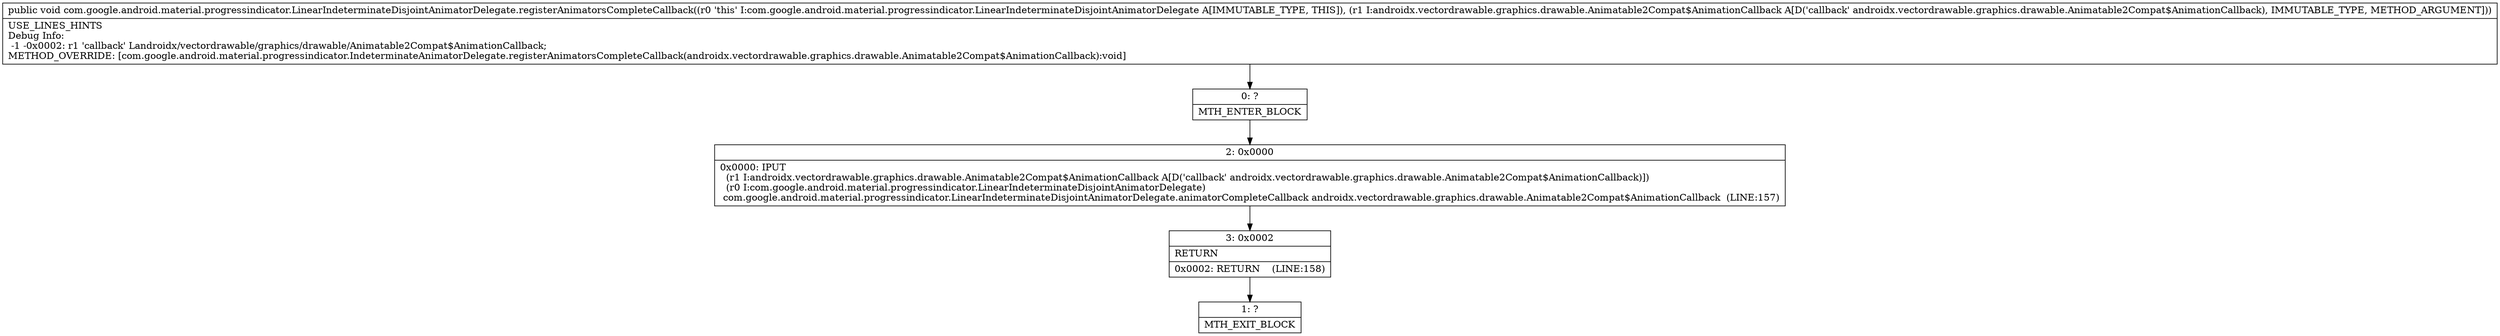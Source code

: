 digraph "CFG forcom.google.android.material.progressindicator.LinearIndeterminateDisjointAnimatorDelegate.registerAnimatorsCompleteCallback(Landroidx\/vectordrawable\/graphics\/drawable\/Animatable2Compat$AnimationCallback;)V" {
Node_0 [shape=record,label="{0\:\ ?|MTH_ENTER_BLOCK\l}"];
Node_2 [shape=record,label="{2\:\ 0x0000|0x0000: IPUT  \l  (r1 I:androidx.vectordrawable.graphics.drawable.Animatable2Compat$AnimationCallback A[D('callback' androidx.vectordrawable.graphics.drawable.Animatable2Compat$AnimationCallback)])\l  (r0 I:com.google.android.material.progressindicator.LinearIndeterminateDisjointAnimatorDelegate)\l com.google.android.material.progressindicator.LinearIndeterminateDisjointAnimatorDelegate.animatorCompleteCallback androidx.vectordrawable.graphics.drawable.Animatable2Compat$AnimationCallback  (LINE:157)\l}"];
Node_3 [shape=record,label="{3\:\ 0x0002|RETURN\l|0x0002: RETURN    (LINE:158)\l}"];
Node_1 [shape=record,label="{1\:\ ?|MTH_EXIT_BLOCK\l}"];
MethodNode[shape=record,label="{public void com.google.android.material.progressindicator.LinearIndeterminateDisjointAnimatorDelegate.registerAnimatorsCompleteCallback((r0 'this' I:com.google.android.material.progressindicator.LinearIndeterminateDisjointAnimatorDelegate A[IMMUTABLE_TYPE, THIS]), (r1 I:androidx.vectordrawable.graphics.drawable.Animatable2Compat$AnimationCallback A[D('callback' androidx.vectordrawable.graphics.drawable.Animatable2Compat$AnimationCallback), IMMUTABLE_TYPE, METHOD_ARGUMENT]))  | USE_LINES_HINTS\lDebug Info:\l  \-1 \-0x0002: r1 'callback' Landroidx\/vectordrawable\/graphics\/drawable\/Animatable2Compat$AnimationCallback;\lMETHOD_OVERRIDE: [com.google.android.material.progressindicator.IndeterminateAnimatorDelegate.registerAnimatorsCompleteCallback(androidx.vectordrawable.graphics.drawable.Animatable2Compat$AnimationCallback):void]\l}"];
MethodNode -> Node_0;Node_0 -> Node_2;
Node_2 -> Node_3;
Node_3 -> Node_1;
}

